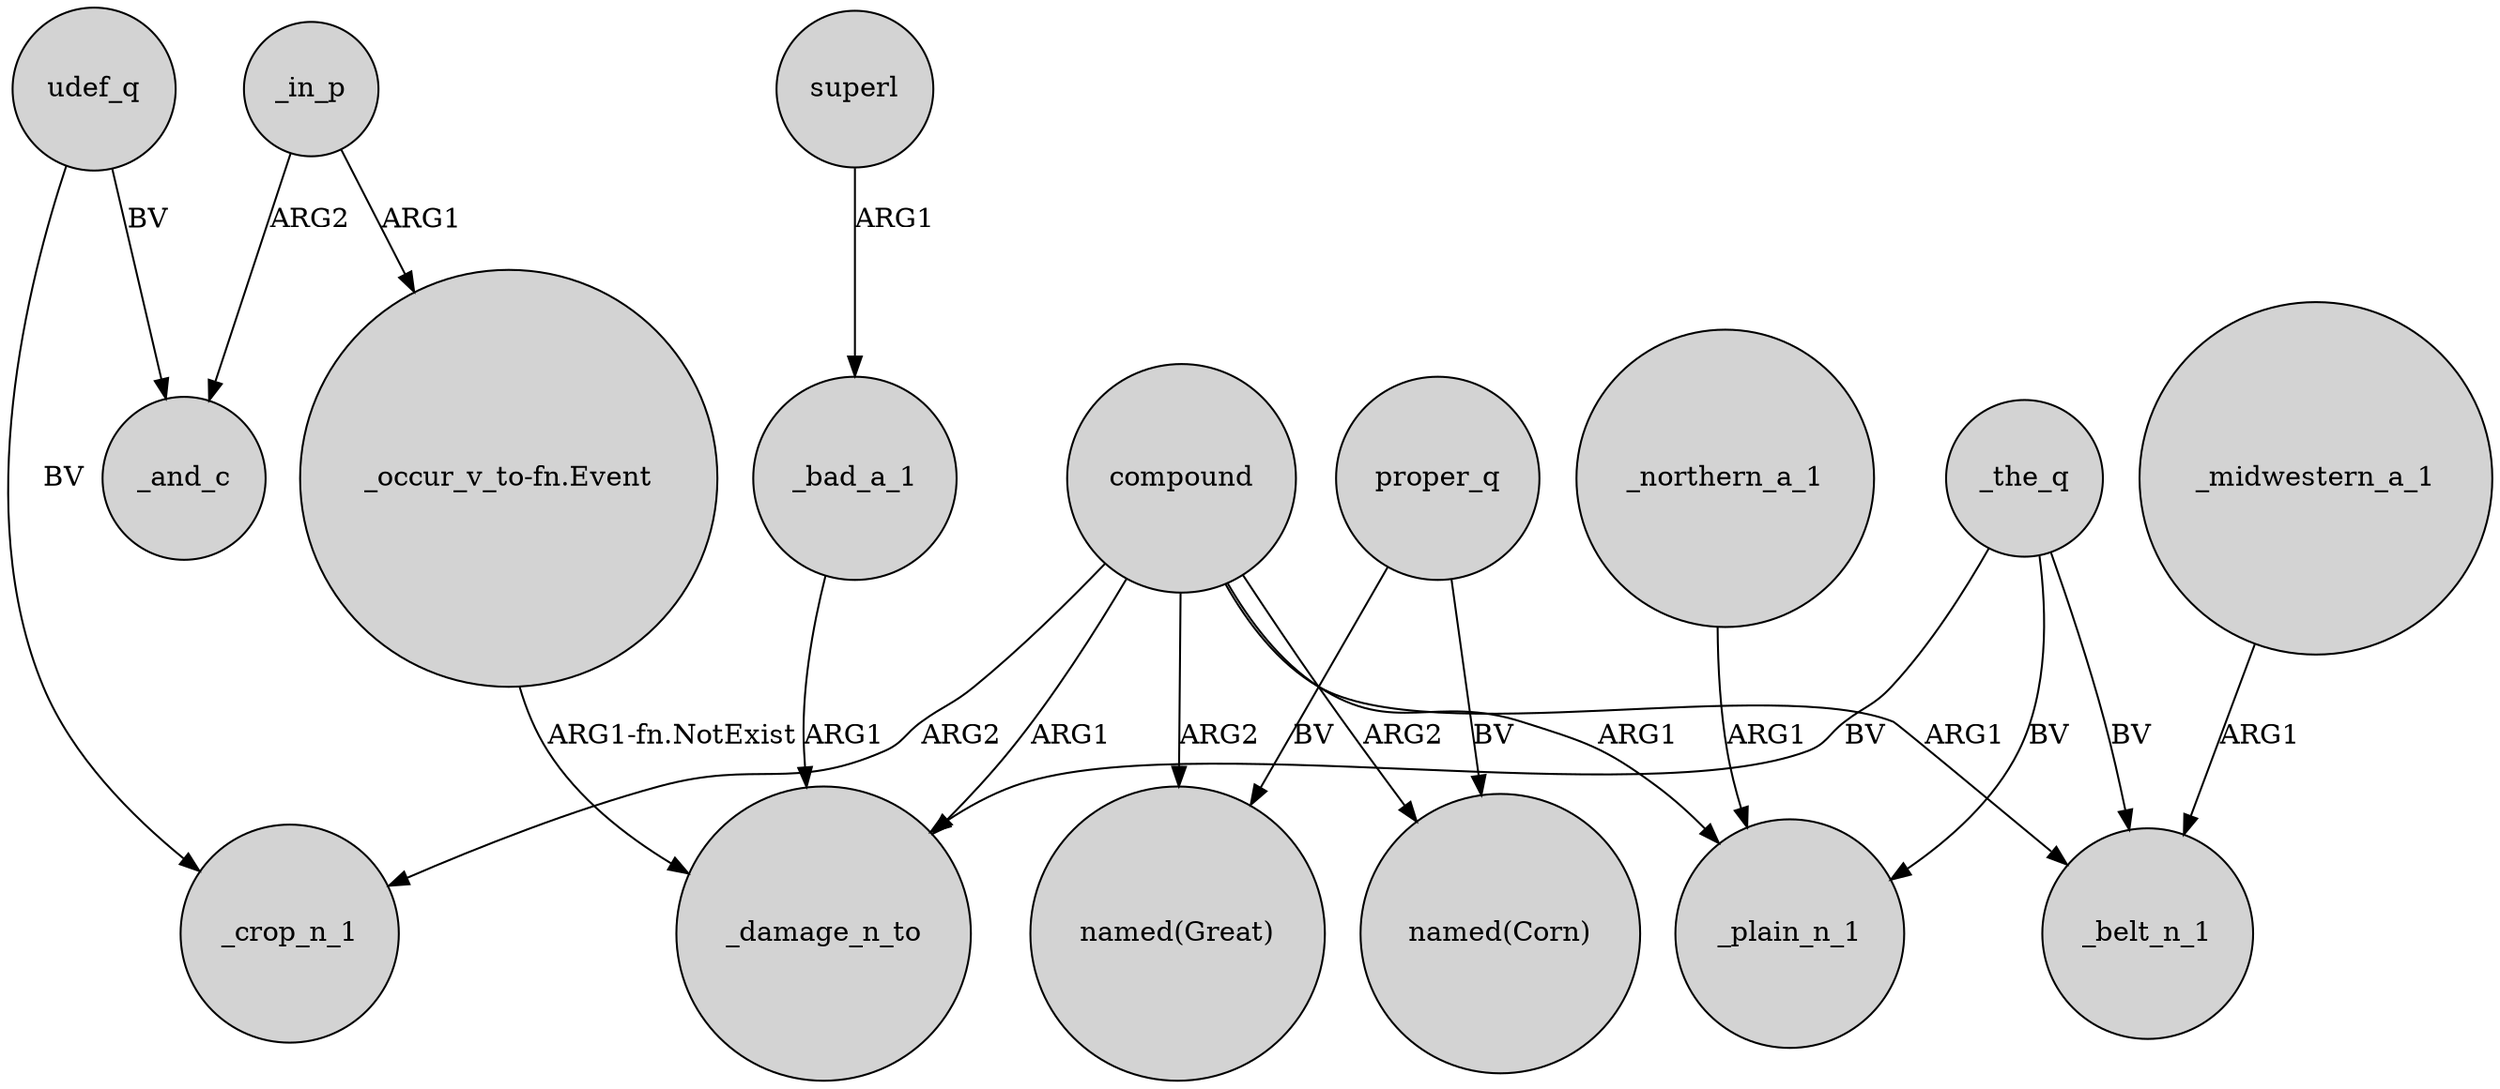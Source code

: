 digraph {
	node [shape=circle style=filled]
	compound -> _crop_n_1 [label=ARG2]
	_bad_a_1 -> _damage_n_to [label=ARG1]
	compound -> _damage_n_to [label=ARG1]
	_the_q -> _plain_n_1 [label=BV]
	compound -> _plain_n_1 [label=ARG1]
	_in_p -> "_occur_v_to-fn.Event" [label=ARG1]
	compound -> "named(Great)" [label=ARG2]
	superl -> _bad_a_1 [label=ARG1]
	compound -> "named(Corn)" [label=ARG2]
	proper_q -> "named(Great)" [label=BV]
	_northern_a_1 -> _plain_n_1 [label=ARG1]
	compound -> _belt_n_1 [label=ARG1]
	"_occur_v_to-fn.Event" -> _damage_n_to [label="ARG1-fn.NotExist"]
	proper_q -> "named(Corn)" [label=BV]
	_the_q -> _belt_n_1 [label=BV]
	udef_q -> _crop_n_1 [label=BV]
	_the_q -> _damage_n_to [label=BV]
	udef_q -> _and_c [label=BV]
	_in_p -> _and_c [label=ARG2]
	_midwestern_a_1 -> _belt_n_1 [label=ARG1]
}
